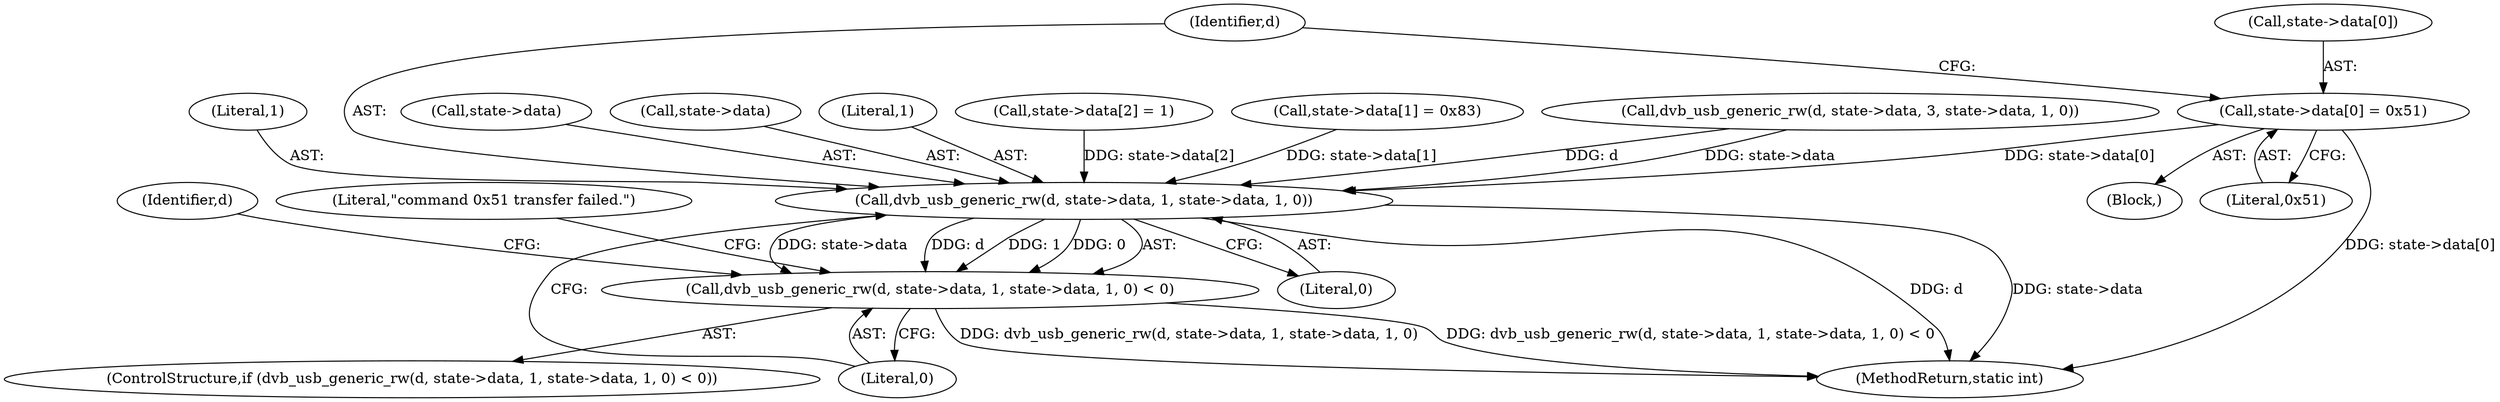 digraph "0_linux_606142af57dad981b78707234cfbd15f9f7b7125_4@array" {
"1000279" [label="(Call,state->data[0] = 0x51)"];
"1000288" [label="(Call,dvb_usb_generic_rw(d, state->data, 1, state->data, 1, 0))"];
"1000287" [label="(Call,dvb_usb_generic_rw(d, state->data, 1, state->data, 1, 0) < 0)"];
"1000294" [label="(Call,state->data)"];
"1000299" [label="(Literal,0)"];
"1000106" [label="(Block,)"];
"1000287" [label="(Call,dvb_usb_generic_rw(d, state->data, 1, state->data, 1, 0) < 0)"];
"1000293" [label="(Literal,1)"];
"1000298" [label="(Literal,0)"];
"1000285" [label="(Literal,0x51)"];
"1000288" [label="(Call,dvb_usb_generic_rw(d, state->data, 1, state->data, 1, 0))"];
"1000286" [label="(ControlStructure,if (dvb_usb_generic_rw(d, state->data, 1, state->data, 1, 0) < 0))"];
"1000301" [label="(Literal,\"command 0x51 transfer failed.\")"];
"1000280" [label="(Call,state->data[0])"];
"1000305" [label="(Identifier,d)"];
"1000289" [label="(Identifier,d)"];
"1000290" [label="(Call,state->data)"];
"1000297" [label="(Literal,1)"];
"1000279" [label="(Call,state->data[0] = 0x51)"];
"1000256" [label="(Call,state->data[2] = 1)"];
"1000249" [label="(Call,state->data[1] = 0x83)"];
"1000265" [label="(Call,dvb_usb_generic_rw(d, state->data, 3, state->data, 1, 0))"];
"1000606" [label="(MethodReturn,static int)"];
"1000279" -> "1000106"  [label="AST: "];
"1000279" -> "1000285"  [label="CFG: "];
"1000280" -> "1000279"  [label="AST: "];
"1000285" -> "1000279"  [label="AST: "];
"1000289" -> "1000279"  [label="CFG: "];
"1000279" -> "1000606"  [label="DDG: state->data[0]"];
"1000279" -> "1000288"  [label="DDG: state->data[0]"];
"1000288" -> "1000287"  [label="AST: "];
"1000288" -> "1000298"  [label="CFG: "];
"1000289" -> "1000288"  [label="AST: "];
"1000290" -> "1000288"  [label="AST: "];
"1000293" -> "1000288"  [label="AST: "];
"1000294" -> "1000288"  [label="AST: "];
"1000297" -> "1000288"  [label="AST: "];
"1000298" -> "1000288"  [label="AST: "];
"1000299" -> "1000288"  [label="CFG: "];
"1000288" -> "1000606"  [label="DDG: state->data"];
"1000288" -> "1000606"  [label="DDG: d"];
"1000288" -> "1000287"  [label="DDG: state->data"];
"1000288" -> "1000287"  [label="DDG: d"];
"1000288" -> "1000287"  [label="DDG: 1"];
"1000288" -> "1000287"  [label="DDG: 0"];
"1000265" -> "1000288"  [label="DDG: d"];
"1000265" -> "1000288"  [label="DDG: state->data"];
"1000256" -> "1000288"  [label="DDG: state->data[2]"];
"1000249" -> "1000288"  [label="DDG: state->data[1]"];
"1000287" -> "1000286"  [label="AST: "];
"1000287" -> "1000299"  [label="CFG: "];
"1000299" -> "1000287"  [label="AST: "];
"1000301" -> "1000287"  [label="CFG: "];
"1000305" -> "1000287"  [label="CFG: "];
"1000287" -> "1000606"  [label="DDG: dvb_usb_generic_rw(d, state->data, 1, state->data, 1, 0) < 0"];
"1000287" -> "1000606"  [label="DDG: dvb_usb_generic_rw(d, state->data, 1, state->data, 1, 0)"];
}
